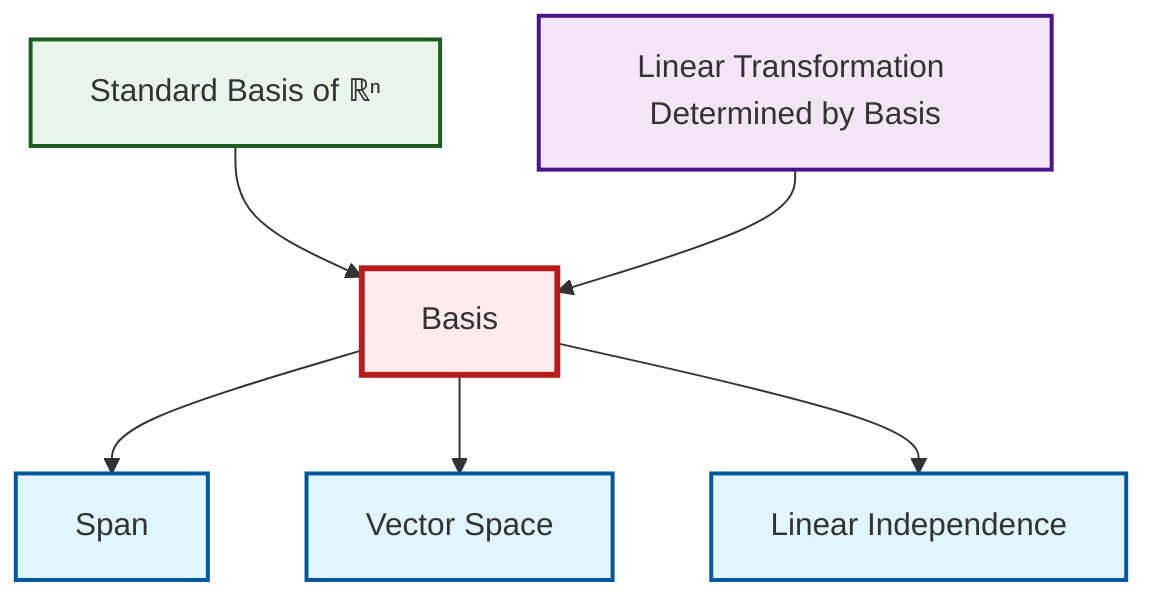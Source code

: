 graph TD
    classDef definition fill:#e1f5fe,stroke:#01579b,stroke-width:2px
    classDef theorem fill:#f3e5f5,stroke:#4a148c,stroke-width:2px
    classDef axiom fill:#fff3e0,stroke:#e65100,stroke-width:2px
    classDef example fill:#e8f5e9,stroke:#1b5e20,stroke-width:2px
    classDef current fill:#ffebee,stroke:#b71c1c,stroke-width:3px
    def-linear-independence["Linear Independence"]:::definition
    def-vector-space["Vector Space"]:::definition
    def-span["Span"]:::definition
    def-basis["Basis"]:::definition
    ex-standard-basis-rn["Standard Basis of ℝⁿ"]:::example
    thm-linear-transformation-basis["Linear Transformation Determined by Basis"]:::theorem
    def-basis --> def-span
    def-basis --> def-vector-space
    ex-standard-basis-rn --> def-basis
    def-basis --> def-linear-independence
    thm-linear-transformation-basis --> def-basis
    class def-basis current